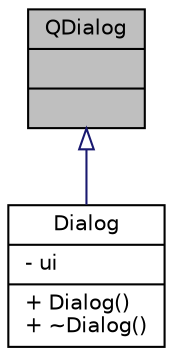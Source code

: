 digraph "QDialog"
{
  edge [fontname="Helvetica",fontsize="10",labelfontname="Helvetica",labelfontsize="10"];
  node [fontname="Helvetica",fontsize="10",shape=record];
  Node314 [label="{QDialog\n||}",height=0.2,width=0.4,color="black", fillcolor="grey75", style="filled", fontcolor="black"];
  Node314 -> Node315 [dir="back",color="midnightblue",fontsize="10",style="solid",arrowtail="onormal",fontname="Helvetica"];
  Node315 [label="{Dialog\n|- ui\l|+ Dialog()\l+ ~Dialog()\l}",height=0.2,width=0.4,color="black", fillcolor="white", style="filled",URL="$classDialog.html"];
}
